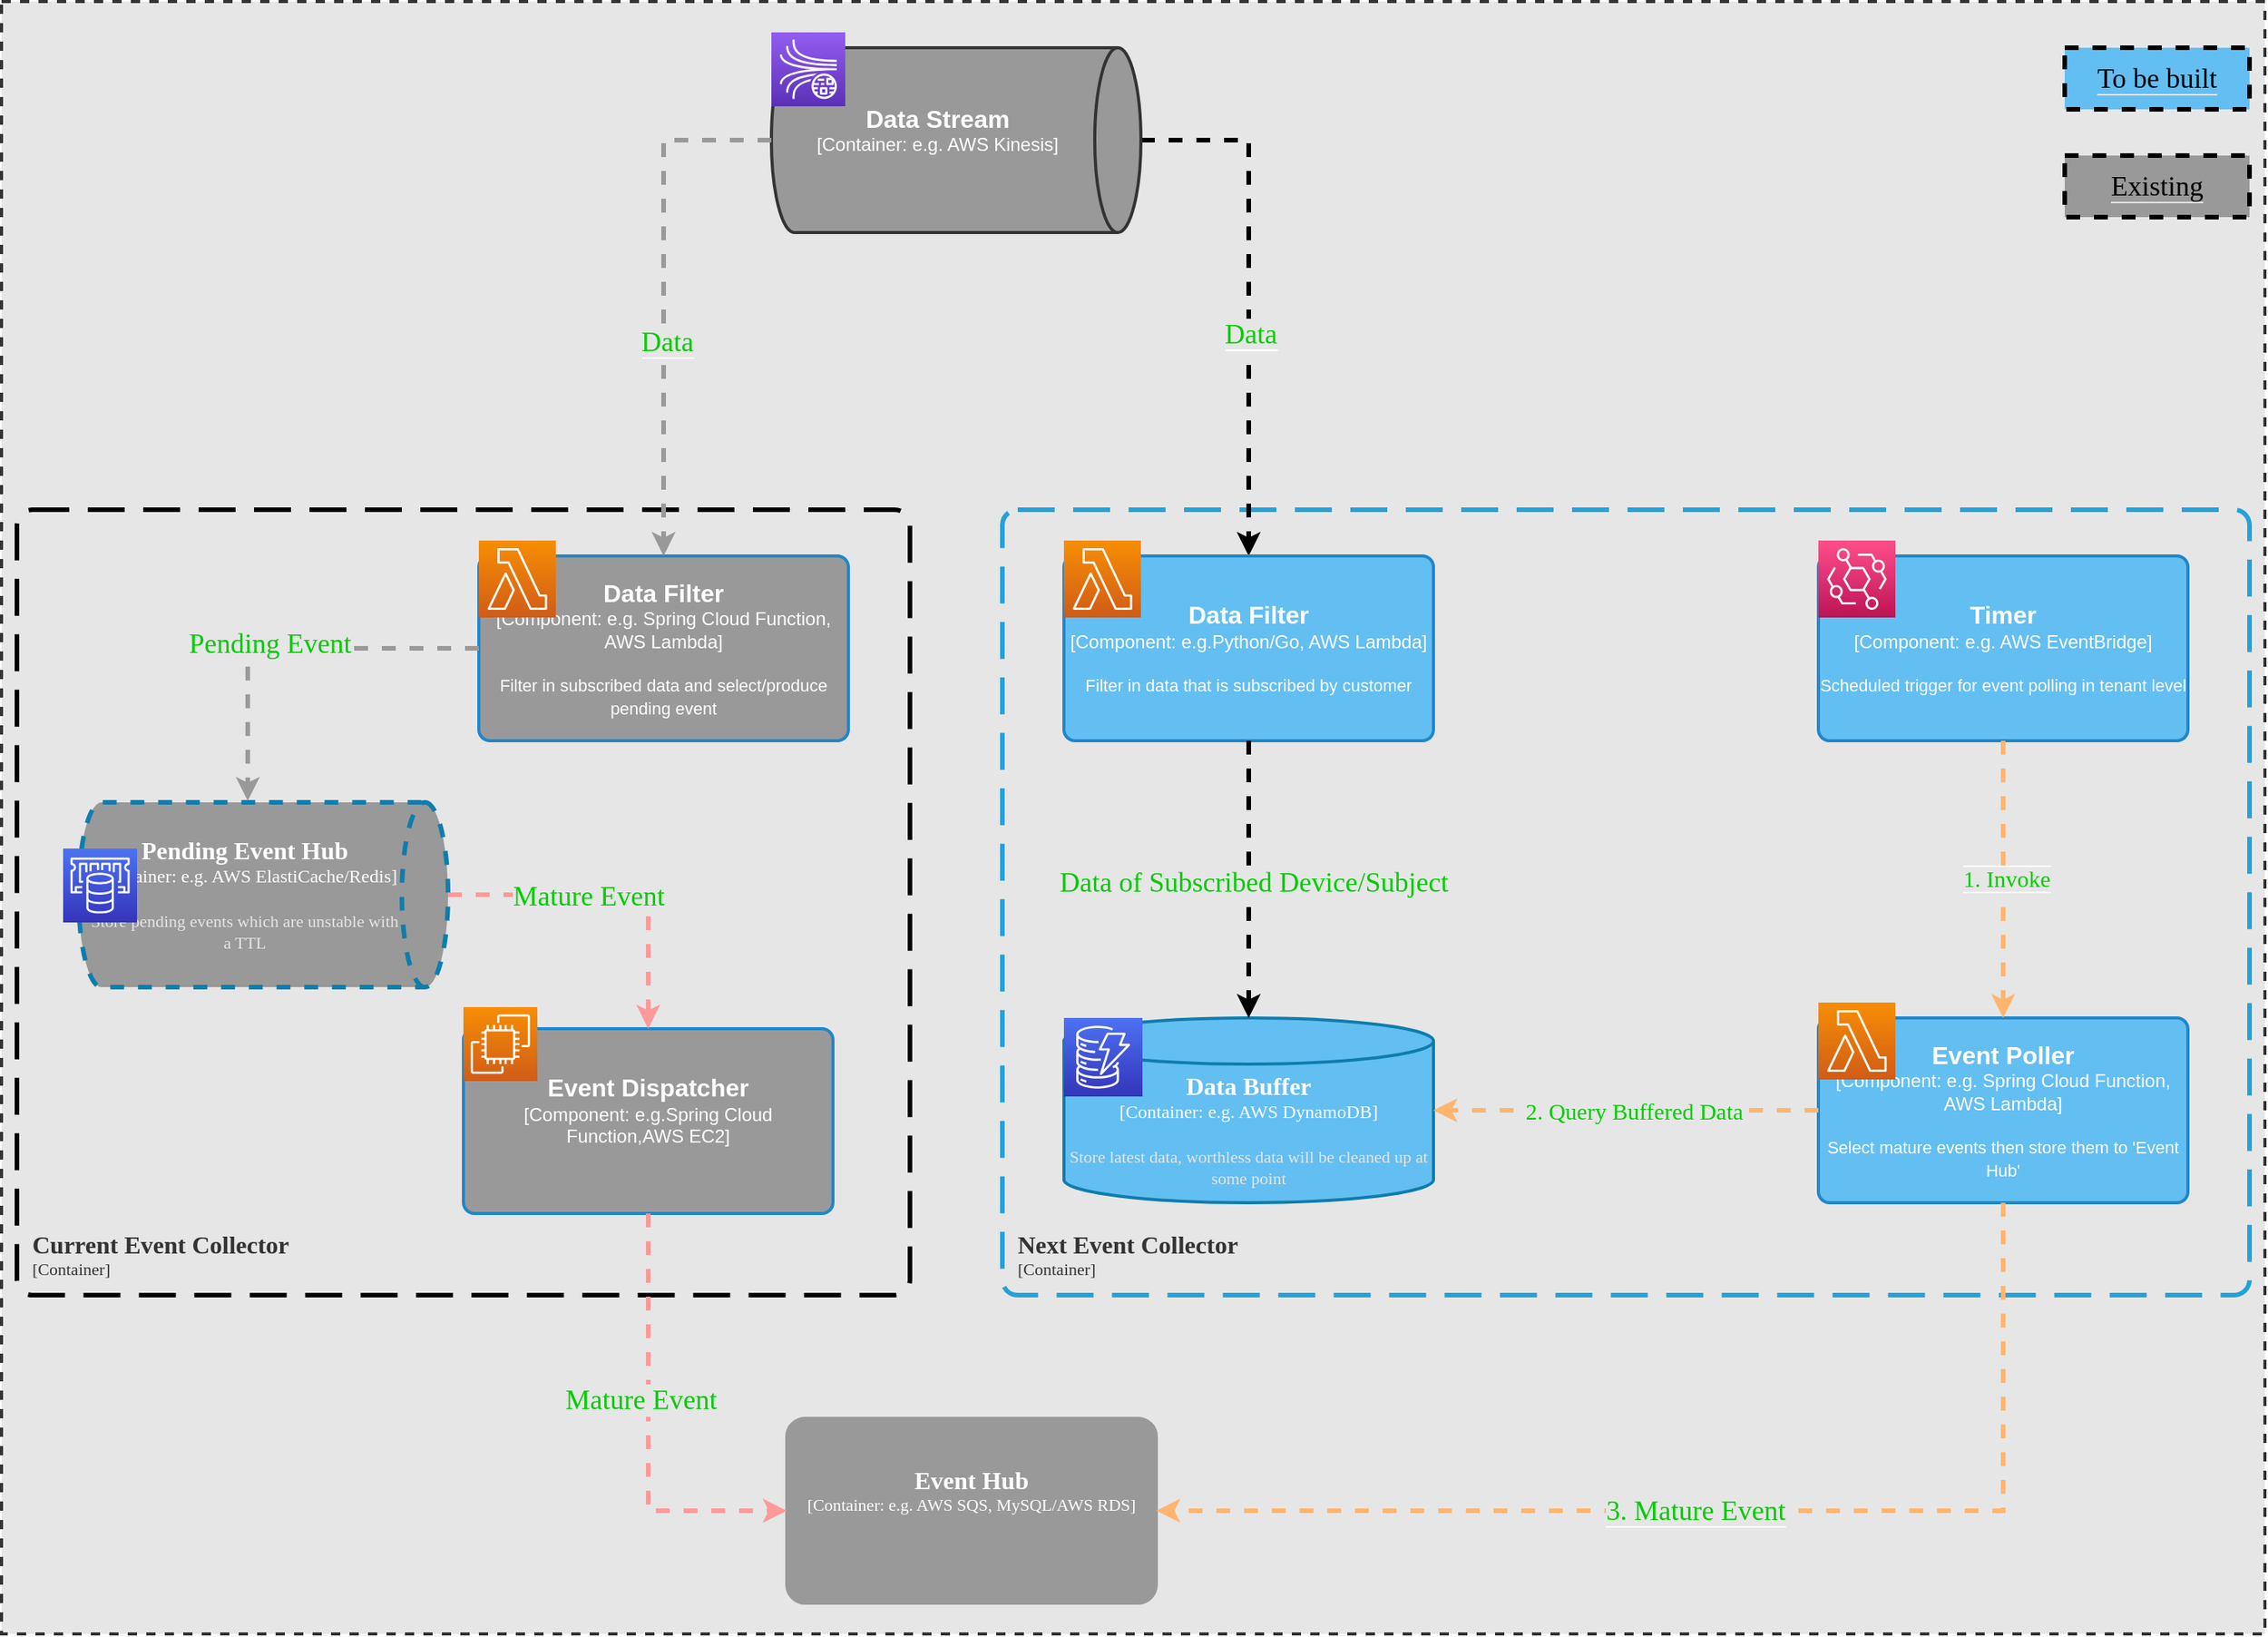 <mxfile version="20.5.3" type="github">
  <diagram id="m2yf274t8tq8ouvesx9-" name="Page-1">
    <mxGraphModel dx="1426" dy="1963" grid="1" gridSize="10" guides="1" tooltips="1" connect="1" arrows="1" fold="1" page="1" pageScale="1" pageWidth="827" pageHeight="1169" math="0" shadow="0">
      <root>
        <mxCell id="0" />
        <mxCell id="1" parent="0" />
        <mxCell id="6_3hUqjpFfgXBnWn_kRa-1" value="" style="rounded=0;whiteSpace=wrap;html=1;dashed=1;strokeWidth=2;fillColor=#E6E6E6;strokeColor=#333333;" parent="1" vertex="1">
          <mxGeometry x="40" y="-290" width="1470" height="1060" as="geometry" />
        </mxCell>
        <object placeholders="1" c4Name="Current Event Collector" c4Type="ContainerScopeBoundary" c4Application="Container" label="&lt;font style=&quot;font-size: 16px&quot;&gt;&lt;b&gt;&lt;div style=&quot;text-align: left&quot;&gt;%c4Name%&lt;/div&gt;&lt;/b&gt;&lt;/font&gt;&lt;div style=&quot;text-align: left&quot;&gt;[%c4Application%]&lt;/div&gt;" id="TOB8HUzxCa0lJRpBpMYs-25">
          <mxCell style="rounded=1;fontSize=11;whiteSpace=wrap;html=1;dashed=1;arcSize=20;fillColor=none;strokeColor=#000000;fontColor=#333333;labelBackgroundColor=none;align=left;verticalAlign=bottom;labelBorderColor=none;spacingTop=0;spacing=10;dashPattern=8 4;metaEdit=1;rotatable=0;perimeter=rectanglePerimeter;noLabel=0;labelPadding=0;allowArrows=0;connectable=0;expand=0;recursiveResize=0;editable=1;pointerEvents=0;absoluteArcSize=1;points=[[0.25,0,0],[0.5,0,0],[0.75,0,0],[1,0.25,0],[1,0.5,0],[1,0.75,0],[0.75,1,0],[0.5,1,0],[0.25,1,0],[0,0.75,0],[0,0.5,0],[0,0.25,0]];fontFamily=Comic Sans MS;strokeWidth=3;" parent="1" vertex="1">
            <mxGeometry x="50" y="40" width="580" height="510" as="geometry" />
          </mxCell>
        </object>
        <object placeholders="1" c4Name="Next Event Collector" c4Type="ContainerScopeBoundary" c4Application="Container" label="&lt;font style=&quot;font-size: 16px&quot;&gt;&lt;b&gt;&lt;div style=&quot;text-align: left&quot;&gt;%c4Name%&lt;/div&gt;&lt;/b&gt;&lt;/font&gt;&lt;div style=&quot;text-align: left&quot;&gt;[%c4Application%]&lt;/div&gt;" id="6_3hUqjpFfgXBnWn_kRa-3">
          <mxCell style="rounded=1;fontSize=11;whiteSpace=wrap;html=1;dashed=1;arcSize=20;fillColor=none;strokeColor=#23A2D9;fontColor=#333333;labelBackgroundColor=none;align=left;verticalAlign=bottom;labelBorderColor=none;spacingTop=0;spacing=10;dashPattern=8 4;metaEdit=1;rotatable=0;perimeter=rectanglePerimeter;noLabel=0;labelPadding=0;allowArrows=0;connectable=0;expand=0;recursiveResize=0;editable=1;pointerEvents=0;absoluteArcSize=1;points=[[0.25,0,0],[0.5,0,0],[0.75,0,0],[1,0.25,0],[1,0.5,0],[1,0.75,0],[0.75,1,0],[0.5,1,0],[0.25,1,0],[0,0.75,0],[0,0.5,0],[0,0.25,0]];fontFamily=Comic Sans MS;strokeWidth=3;" parent="1" vertex="1">
            <mxGeometry x="690" y="40" width="810" height="510" as="geometry" />
          </mxCell>
        </object>
        <mxCell id="6_3hUqjpFfgXBnWn_kRa-12" style="edgeStyle=orthogonalEdgeStyle;rounded=0;orthogonalLoop=1;jettySize=auto;html=1;exitX=0.5;exitY=0;exitDx=0;exitDy=0;exitPerimeter=0;dashed=1;strokeWidth=3;" parent="1" source="6_3hUqjpFfgXBnWn_kRa-6" target="6_3hUqjpFfgXBnWn_kRa-5" edge="1">
          <mxGeometry relative="1" as="geometry" />
        </mxCell>
        <mxCell id="6_3hUqjpFfgXBnWn_kRa-13" value="&lt;font color=&quot;#00cc00&quot; face=&quot;Comic Sans MS&quot; style=&quot;background-color: rgb(230, 230, 230); font-size: 18px;&quot;&gt;Data&lt;/font&gt;" style="edgeLabel;html=1;align=center;verticalAlign=middle;resizable=0;points=[];" parent="6_3hUqjpFfgXBnWn_kRa-12" vertex="1" connectable="0">
          <mxGeometry x="0.153" y="1" relative="1" as="geometry">
            <mxPoint as="offset" />
          </mxGeometry>
        </mxCell>
        <mxCell id="6_3hUqjpFfgXBnWn_kRa-16" value="" style="group;strokeColor=none;" parent="1" vertex="1" connectable="0">
          <mxGeometry x="730" y="60" width="240" height="130" as="geometry" />
        </mxCell>
        <object placeholders="1" c4Name="Data Filter" c4Type="Component" c4Technology="e.g.Python/Go, AWS Lambda" c4Description="Filter in data that is subscribed by customer" label="&lt;font style=&quot;font-size: 16px&quot;&gt;&lt;b&gt;%c4Name%&lt;/b&gt;&lt;/font&gt;&lt;div&gt;[%c4Type%: %c4Technology%]&lt;/div&gt;&lt;br&gt;&lt;div&gt;&lt;font style=&quot;font-size: 11px&quot;&gt;%c4Description%&lt;/font&gt;&lt;/div&gt;" id="6_3hUqjpFfgXBnWn_kRa-5">
          <mxCell style="rounded=1;whiteSpace=wrap;html=1;labelBackgroundColor=none;fillColor=#63BEF2;fontColor=#ffffff;align=center;arcSize=6;strokeColor=#2086C9;metaEdit=1;resizable=0;points=[[0.25,0,0],[0.5,0,0],[0.75,0,0],[1,0.25,0],[1,0.5,0],[1,0.75,0],[0.75,1,0],[0.5,1,0],[0.25,1,0],[0,0.75,0],[0,0.5,0],[0,0.25,0]];strokeWidth=2;" parent="6_3hUqjpFfgXBnWn_kRa-16" vertex="1">
            <mxGeometry y="10" width="240" height="120" as="geometry" />
          </mxCell>
        </object>
        <mxCell id="6_3hUqjpFfgXBnWn_kRa-9" value="" style="sketch=0;points=[[0,0,0],[0.25,0,0],[0.5,0,0],[0.75,0,0],[1,0,0],[0,1,0],[0.25,1,0],[0.5,1,0],[0.75,1,0],[1,1,0],[0,0.25,0],[0,0.5,0],[0,0.75,0],[1,0.25,0],[1,0.5,0],[1,0.75,0]];outlineConnect=0;fontColor=#232F3E;gradientColor=#F78E04;gradientDirection=north;fillColor=#D05C17;strokeColor=#ffffff;dashed=0;verticalLabelPosition=bottom;verticalAlign=top;align=center;html=1;fontSize=12;fontStyle=0;aspect=fixed;shape=mxgraph.aws4.resourceIcon;resIcon=mxgraph.aws4.lambda;strokeWidth=2;movable=0;resizable=0;rotatable=0;deletable=0;editable=0;connectable=0;" parent="6_3hUqjpFfgXBnWn_kRa-16" vertex="1">
          <mxGeometry width="50" height="50" as="geometry" />
        </mxCell>
        <mxCell id="6_3hUqjpFfgXBnWn_kRa-17" value="" style="group" parent="1" vertex="1" connectable="0">
          <mxGeometry x="540" y="-270" width="240" height="130" as="geometry" />
        </mxCell>
        <object placeholders="1" c4Type="Data Stream" c4Container="Container" c4Technology="e.g. AWS Kinesis" label="&lt;font style=&quot;font-size: 16px&quot;&gt;&lt;b&gt;%c4Type%&lt;/b&gt;&lt;/font&gt;&lt;div&gt;[%c4Container%:&amp;nbsp;%c4Technology%]&lt;/div&gt;&lt;br&gt;&lt;div&gt;&lt;font style=&quot;font-size: 11px&quot;&gt;&lt;font color=&quot;#E6E6E6&quot;&gt;%c4Description%&lt;/font&gt;&lt;/div&gt;" c4Description="" id="6_3hUqjpFfgXBnWn_kRa-6">
          <mxCell style="shape=cylinder3;size=15;direction=south;whiteSpace=wrap;html=1;boundedLbl=1;rounded=0;labelBackgroundColor=none;fillColor=#999999;fontSize=12;fontColor=#ffffff;align=center;strokeColor=#333333;metaEdit=1;points=[[0.5,0,0],[1,0.25,0],[1,0.5,0],[1,0.75,0],[0.5,1,0],[0,0.75,0],[0,0.5,0],[0,0.25,0]];resizable=0;strokeWidth=2;" parent="6_3hUqjpFfgXBnWn_kRa-17" vertex="1">
            <mxGeometry y="10" width="240" height="120" as="geometry" />
          </mxCell>
        </object>
        <mxCell id="6_3hUqjpFfgXBnWn_kRa-8" value="" style="sketch=0;points=[[0,0,0],[0.25,0,0],[0.5,0,0],[0.75,0,0],[1,0,0],[0,1,0],[0.25,1,0],[0.5,1,0],[0.75,1,0],[1,1,0],[0,0.25,0],[0,0.5,0],[0,0.75,0],[1,0.25,0],[1,0.5,0],[1,0.75,0]];outlineConnect=0;fontColor=#232F3E;gradientColor=#945DF2;gradientDirection=north;fillColor=#5A30B5;strokeColor=#ffffff;dashed=0;verticalLabelPosition=bottom;verticalAlign=top;align=center;html=1;fontSize=12;fontStyle=0;aspect=fixed;shape=mxgraph.aws4.resourceIcon;resIcon=mxgraph.aws4.kinesis_data_streams;strokeWidth=2;" parent="6_3hUqjpFfgXBnWn_kRa-17" vertex="1">
          <mxGeometry width="48" height="48" as="geometry" />
        </mxCell>
        <mxCell id="6_3hUqjpFfgXBnWn_kRa-22" value="" style="group" parent="1" vertex="1" connectable="0">
          <mxGeometry x="730" y="370" width="240" height="120" as="geometry" />
        </mxCell>
        <object placeholders="1" c4Type="Data Buffer" c4Container="Container" c4Technology="e.g. AWS DynamoDB" c4Description="Store latest data, worthless data will be cleaned up at some point" label="&lt;font style=&quot;font-size: 16px&quot;&gt;&lt;b&gt;%c4Type%&lt;/b&gt;&lt;/font&gt;&lt;div&gt;[%c4Container%:&amp;nbsp;%c4Technology%]&lt;/div&gt;&lt;br&gt;&lt;div&gt;&lt;font style=&quot;font-size: 11px&quot;&gt;&lt;font color=&quot;#E6E6E6&quot;&gt;%c4Description%&lt;/font&gt;&lt;/div&gt;" id="6_3hUqjpFfgXBnWn_kRa-21">
          <mxCell style="shape=cylinder3;size=15;whiteSpace=wrap;html=1;boundedLbl=1;rounded=0;labelBackgroundColor=none;fillColor=#63BEF2;fontSize=12;fontColor=#ffffff;align=center;strokeColor=#0E7DAD;metaEdit=1;points=[[0.5,0,0],[1,0.25,0],[1,0.5,0],[1,0.75,0],[0.5,1,0],[0,0.75,0],[0,0.5,0],[0,0.25,0]];resizable=0;strokeWidth=2;fontFamily=Comic Sans MS;" parent="6_3hUqjpFfgXBnWn_kRa-22" vertex="1">
            <mxGeometry width="240" height="120" as="geometry" />
          </mxCell>
        </object>
        <mxCell id="6_3hUqjpFfgXBnWn_kRa-14" value="" style="sketch=0;points=[[0,0,0],[0.25,0,0],[0.5,0,0],[0.75,0,0],[1,0,0],[0,1,0],[0.25,1,0],[0.5,1,0],[0.75,1,0],[1,1,0],[0,0.25,0],[0,0.5,0],[0,0.75,0],[1,0.25,0],[1,0.5,0],[1,0.75,0]];outlineConnect=0;fontColor=#232F3E;gradientColor=#4D72F3;gradientDirection=north;fillColor=#3334B9;strokeColor=#ffffff;dashed=0;verticalLabelPosition=bottom;verticalAlign=top;align=center;html=1;fontSize=12;fontStyle=0;aspect=fixed;shape=mxgraph.aws4.resourceIcon;resIcon=mxgraph.aws4.dynamodb;labelBackgroundColor=#E6E6E6;strokeWidth=2;fontFamily=Comic Sans MS;" parent="6_3hUqjpFfgXBnWn_kRa-22" vertex="1">
          <mxGeometry width="51" height="51" as="geometry" />
        </mxCell>
        <mxCell id="6_3hUqjpFfgXBnWn_kRa-23" style="edgeStyle=orthogonalEdgeStyle;rounded=0;orthogonalLoop=1;jettySize=auto;html=1;entryX=0.5;entryY=0;entryDx=0;entryDy=0;entryPerimeter=0;fontFamily=Comic Sans MS;fontSize=18;fontColor=#00CC00;dashed=1;strokeWidth=3;" parent="1" source="6_3hUqjpFfgXBnWn_kRa-5" target="6_3hUqjpFfgXBnWn_kRa-21" edge="1">
          <mxGeometry relative="1" as="geometry" />
        </mxCell>
        <mxCell id="6_3hUqjpFfgXBnWn_kRa-24" value="Data of Subscribed&amp;nbsp;Device/Subject" style="edgeLabel;html=1;align=center;verticalAlign=middle;resizable=0;points=[];fontSize=18;fontFamily=Comic Sans MS;fontColor=#00CC00;labelBackgroundColor=#E6E6E6;" parent="6_3hUqjpFfgXBnWn_kRa-23" vertex="1" connectable="0">
          <mxGeometry x="0.025" y="3" relative="1" as="geometry">
            <mxPoint as="offset" />
          </mxGeometry>
        </mxCell>
        <mxCell id="DH_RuFh3FsCUKjjPfczZ-8" value="" style="group" vertex="1" connectable="0" parent="1">
          <mxGeometry x="1220" y="60" width="240" height="130" as="geometry" />
        </mxCell>
        <object placeholders="1" c4Name="Timer" c4Type="Component" c4Technology="e.g. AWS EventBridge" c4Description="Scheduled trigger for event polling in tenant level" label="&lt;font style=&quot;font-size: 16px&quot;&gt;&lt;b&gt;%c4Name%&lt;/b&gt;&lt;/font&gt;&lt;div&gt;[%c4Type%: %c4Technology%]&lt;/div&gt;&lt;br&gt;&lt;div&gt;&lt;font style=&quot;font-size: 11px&quot;&gt;%c4Description%&lt;/font&gt;&lt;/div&gt;" id="DH_RuFh3FsCUKjjPfczZ-6">
          <mxCell style="rounded=1;whiteSpace=wrap;html=1;labelBackgroundColor=none;fillColor=#63BEF2;fontColor=#ffffff;align=center;arcSize=6;strokeColor=#2086C9;metaEdit=1;resizable=0;points=[[0.25,0,0],[0.5,0,0],[0.75,0,0],[1,0.25,0],[1,0.5,0],[1,0.75,0],[0.75,1,0],[0.5,1,0],[0.25,1,0],[0,0.75,0],[0,0.5,0],[0,0.25,0]];strokeWidth=2;" vertex="1" parent="DH_RuFh3FsCUKjjPfczZ-8">
            <mxGeometry y="10" width="240" height="120" as="geometry" />
          </mxCell>
        </object>
        <mxCell id="DH_RuFh3FsCUKjjPfczZ-4" value="" style="sketch=0;points=[[0,0,0],[0.25,0,0],[0.5,0,0],[0.75,0,0],[1,0,0],[0,1,0],[0.25,1,0],[0.5,1,0],[0.75,1,0],[1,1,0],[0,0.25,0],[0,0.5,0],[0,0.75,0],[1,0.25,0],[1,0.5,0],[1,0.75,0]];outlineConnect=0;fontColor=#232F3E;gradientColor=#FF4F8B;gradientDirection=north;fillColor=#BC1356;strokeColor=#ffffff;dashed=0;verticalLabelPosition=bottom;verticalAlign=top;align=center;html=1;fontSize=12;fontStyle=0;aspect=fixed;shape=mxgraph.aws4.resourceIcon;resIcon=mxgraph.aws4.eventbridge;labelBackgroundColor=#E6E6E6;strokeWidth=2;fontFamily=Comic Sans MS;" vertex="1" parent="DH_RuFh3FsCUKjjPfczZ-8">
          <mxGeometry width="50" height="50" as="geometry" />
        </mxCell>
        <mxCell id="DH_RuFh3FsCUKjjPfczZ-9" value="" style="group;strokeColor=none;" vertex="1" connectable="0" parent="1">
          <mxGeometry x="1220" y="360" width="240" height="130" as="geometry" />
        </mxCell>
        <object placeholders="1" c4Name="Event Poller" c4Type="Component" c4Technology="e.g. Spring Cloud Function, AWS Lambda" c4Description="Select mature events then store them to &#39;Event Hub&#39;" label="&lt;font style=&quot;font-size: 16px&quot;&gt;&lt;b&gt;%c4Name%&lt;/b&gt;&lt;/font&gt;&lt;div&gt;[%c4Type%: %c4Technology%]&lt;/div&gt;&lt;br&gt;&lt;div&gt;&lt;font style=&quot;font-size: 11px&quot;&gt;%c4Description%&lt;/font&gt;&lt;/div&gt;" id="DH_RuFh3FsCUKjjPfczZ-10">
          <mxCell style="rounded=1;whiteSpace=wrap;html=1;labelBackgroundColor=none;fillColor=#63BEF2;fontColor=#ffffff;align=center;arcSize=6;strokeColor=#2086C9;metaEdit=1;resizable=0;points=[[0.25,0,0],[0.5,0,0],[0.75,0,0],[1,0.25,0],[1,0.5,0],[1,0.75,0],[0.75,1,0],[0.5,1,0],[0.25,1,0],[0,0.75,0],[0,0.5,0],[0,0.25,0]];strokeWidth=2;" vertex="1" parent="DH_RuFh3FsCUKjjPfczZ-9">
            <mxGeometry y="10" width="240" height="120" as="geometry" />
          </mxCell>
        </object>
        <mxCell id="DH_RuFh3FsCUKjjPfczZ-11" value="" style="sketch=0;points=[[0,0,0],[0.25,0,0],[0.5,0,0],[0.75,0,0],[1,0,0],[0,1,0],[0.25,1,0],[0.5,1,0],[0.75,1,0],[1,1,0],[0,0.25,0],[0,0.5,0],[0,0.75,0],[1,0.25,0],[1,0.5,0],[1,0.75,0]];outlineConnect=0;fontColor=#232F3E;gradientColor=#F78E04;gradientDirection=north;fillColor=#D05C17;strokeColor=#ffffff;dashed=0;verticalLabelPosition=bottom;verticalAlign=top;align=center;html=1;fontSize=12;fontStyle=0;aspect=fixed;shape=mxgraph.aws4.resourceIcon;resIcon=mxgraph.aws4.lambda;strokeWidth=2;movable=0;resizable=0;rotatable=0;deletable=0;editable=0;connectable=0;" vertex="1" parent="DH_RuFh3FsCUKjjPfczZ-9">
          <mxGeometry width="50" height="50" as="geometry" />
        </mxCell>
        <mxCell id="DH_RuFh3FsCUKjjPfczZ-12" style="edgeStyle=orthogonalEdgeStyle;rounded=0;orthogonalLoop=1;jettySize=auto;html=1;fontFamily=Comic Sans MS;fontSize=15;fontColor=#00CC00;strokeWidth=3;dashed=1;strokeColor=#FFB570;" edge="1" parent="1" source="DH_RuFh3FsCUKjjPfczZ-6" target="DH_RuFh3FsCUKjjPfczZ-10">
          <mxGeometry relative="1" as="geometry" />
        </mxCell>
        <mxCell id="DH_RuFh3FsCUKjjPfczZ-15" value="&lt;span style=&quot;background-color: rgb(230, 230, 230);&quot;&gt;1. Invoke&lt;/span&gt;" style="edgeLabel;html=1;align=center;verticalAlign=middle;resizable=0;points=[];fontSize=15;fontFamily=Comic Sans MS;fontColor=#00CC00;" vertex="1" connectable="0" parent="DH_RuFh3FsCUKjjPfczZ-12">
          <mxGeometry x="-0.009" y="2" relative="1" as="geometry">
            <mxPoint as="offset" />
          </mxGeometry>
        </mxCell>
        <object placeholders="1" c4Name="Event Hub" c4Type="Container" c4Technology="e.g. AWS SQS, MySQL/AWS RDS" c4Description="&#xa;" label="&lt;font style=&quot;font-size: 16px&quot;&gt;&lt;b&gt;%c4Name%&lt;/b&gt;&lt;/font&gt;&lt;div&gt;[%c4Type%: %c4Technology%]&lt;/div&gt;&lt;br&gt;&lt;div&gt;&lt;font style=&quot;font-size: 11px&quot;&gt;&lt;font color=&quot;#E6E6E6&quot;&gt;%c4Description%&lt;/font&gt;&lt;/div&gt;" id="DH_RuFh3FsCUKjjPfczZ-18">
          <mxCell style="rounded=1;whiteSpace=wrap;html=1;fontSize=11;labelBackgroundColor=none;fillColor=#999999;fontColor=#ffffff;align=center;arcSize=10;strokeColor=#999999;metaEdit=1;resizable=0;points=[[0.25,0,0],[0.5,0,0],[0.75,0,0],[1,0.25,0],[1,0.5,0],[1,0.75,0],[0.75,1,0],[0.5,1,0],[0.25,1,0],[0,0.75,0],[0,0.5,0],[0,0.25,0]];strokeWidth=2;fontFamily=Comic Sans MS;" vertex="1" parent="1">
            <mxGeometry x="550" y="630" width="240" height="120" as="geometry" />
          </mxCell>
        </object>
        <mxCell id="DH_RuFh3FsCUKjjPfczZ-19" value="&lt;font color=&quot;#000000&quot; style=&quot;font-size: 18px; background-color: rgb(99, 190, 242);&quot;&gt;To be built&lt;/font&gt;" style="rounded=0;whiteSpace=wrap;html=1;labelBackgroundColor=#E6E6E6;strokeColor=#000000;strokeWidth=3;fontFamily=Comic Sans MS;fontSize=15;fontColor=#00CC00;fillColor=#63BEF2;dashed=1;" vertex="1" parent="1">
          <mxGeometry x="1380" y="-260" width="120" height="40" as="geometry" />
        </mxCell>
        <mxCell id="DH_RuFh3FsCUKjjPfczZ-20" value="&lt;font color=&quot;#000000&quot;&gt;&lt;span style=&quot;font-size: 18px; background-color: rgb(153, 153, 153);&quot;&gt;Existing&lt;/span&gt;&lt;/font&gt;" style="rounded=0;whiteSpace=wrap;html=1;labelBackgroundColor=#E6E6E6;strokeColor=#000000;strokeWidth=3;fontFamily=Comic Sans MS;fontSize=15;fontColor=#00CC00;fillColor=#999999;dashed=1;" vertex="1" parent="1">
          <mxGeometry x="1380" y="-190" width="120" height="40" as="geometry" />
        </mxCell>
        <mxCell id="DH_RuFh3FsCUKjjPfczZ-21" style="edgeStyle=orthogonalEdgeStyle;rounded=0;orthogonalLoop=1;jettySize=auto;html=1;entryX=1;entryY=0.5;entryDx=0;entryDy=0;entryPerimeter=0;dashed=1;strokeColor=#FFB570;strokeWidth=3;fontFamily=Comic Sans MS;fontSize=18;fontColor=#000000;exitX=0.5;exitY=1;exitDx=0;exitDy=0;exitPerimeter=0;" edge="1" parent="1" source="DH_RuFh3FsCUKjjPfczZ-10" target="DH_RuFh3FsCUKjjPfczZ-18">
          <mxGeometry relative="1" as="geometry">
            <mxPoint x="1340" y="490" as="sourcePoint" />
          </mxGeometry>
        </mxCell>
        <mxCell id="DH_RuFh3FsCUKjjPfczZ-22" value="&lt;span style=&quot;background-color: rgb(230, 230, 230);&quot;&gt;&lt;font color=&quot;#00cc00&quot;&gt;3. Mature Event&lt;/font&gt;&lt;/span&gt;" style="edgeLabel;html=1;align=center;verticalAlign=middle;resizable=0;points=[];fontSize=18;fontFamily=Comic Sans MS;fontColor=#000000;" vertex="1" connectable="0" parent="DH_RuFh3FsCUKjjPfczZ-21">
          <mxGeometry x="-0.34" y="2" relative="1" as="geometry">
            <mxPoint x="-153" y="-2" as="offset" />
          </mxGeometry>
        </mxCell>
        <mxCell id="DH_RuFh3FsCUKjjPfczZ-14" style="edgeStyle=orthogonalEdgeStyle;orthogonalLoop=1;jettySize=auto;html=1;entryX=1;entryY=0.5;entryDx=0;entryDy=0;entryPerimeter=0;fontFamily=Comic Sans MS;fontSize=15;fontColor=#00CC00;strokeWidth=3;dashed=1;rounded=0;strokeColor=#FFB570;" edge="1" parent="1" source="DH_RuFh3FsCUKjjPfczZ-10" target="6_3hUqjpFfgXBnWn_kRa-21">
          <mxGeometry relative="1" as="geometry" />
        </mxCell>
        <mxCell id="DH_RuFh3FsCUKjjPfczZ-16" value="2. Query Buffered Data" style="edgeLabel;html=1;align=center;verticalAlign=middle;resizable=0;points=[];fontSize=15;fontFamily=Comic Sans MS;fontColor=#00CC00;labelBackgroundColor=#E6E6E6;" vertex="1" connectable="0" parent="DH_RuFh3FsCUKjjPfczZ-14">
          <mxGeometry x="0.232" y="-1" relative="1" as="geometry">
            <mxPoint x="34" y="1" as="offset" />
          </mxGeometry>
        </mxCell>
        <mxCell id="DH_RuFh3FsCUKjjPfczZ-23" value="" style="group;strokeColor=none;" vertex="1" connectable="0" parent="1">
          <mxGeometry x="350" y="60" width="240" height="130" as="geometry" />
        </mxCell>
        <object placeholders="1" c4Name="Data Filter" c4Type="Component" c4Technology="e.g. Spring Cloud Function, AWS Lambda" c4Description="Filter in subscribed data and select/produce pending event " label="&lt;font style=&quot;font-size: 16px&quot;&gt;&lt;b&gt;%c4Name%&lt;/b&gt;&lt;/font&gt;&lt;div&gt;[%c4Type%: %c4Technology%]&lt;/div&gt;&lt;br&gt;&lt;div&gt;&lt;font style=&quot;font-size: 11px&quot;&gt;%c4Description%&lt;/font&gt;&lt;/div&gt;" id="DH_RuFh3FsCUKjjPfczZ-24">
          <mxCell style="rounded=1;whiteSpace=wrap;html=1;labelBackgroundColor=none;fillColor=#999999;fontColor=#ffffff;align=center;arcSize=6;strokeColor=#2086C9;metaEdit=1;resizable=0;points=[[0.25,0,0],[0.5,0,0],[0.75,0,0],[1,0.25,0],[1,0.5,0],[1,0.75,0],[0.75,1,0],[0.5,1,0],[0.25,1,0],[0,0.75,0],[0,0.5,0],[0,0.25,0]];strokeWidth=2;" vertex="1" parent="DH_RuFh3FsCUKjjPfczZ-23">
            <mxGeometry y="10" width="240" height="120" as="geometry" />
          </mxCell>
        </object>
        <mxCell id="DH_RuFh3FsCUKjjPfczZ-25" value="" style="sketch=0;points=[[0,0,0],[0.25,0,0],[0.5,0,0],[0.75,0,0],[1,0,0],[0,1,0],[0.25,1,0],[0.5,1,0],[0.75,1,0],[1,1,0],[0,0.25,0],[0,0.5,0],[0,0.75,0],[1,0.25,0],[1,0.5,0],[1,0.75,0]];outlineConnect=0;fontColor=#232F3E;gradientColor=#F78E04;gradientDirection=north;fillColor=#D05C17;strokeColor=#ffffff;dashed=0;verticalLabelPosition=bottom;verticalAlign=top;align=center;html=1;fontSize=12;fontStyle=0;aspect=fixed;shape=mxgraph.aws4.resourceIcon;resIcon=mxgraph.aws4.lambda;strokeWidth=2;movable=0;resizable=0;rotatable=0;deletable=0;editable=0;connectable=0;" vertex="1" parent="DH_RuFh3FsCUKjjPfczZ-23">
          <mxGeometry width="50" height="50" as="geometry" />
        </mxCell>
        <mxCell id="DH_RuFh3FsCUKjjPfczZ-31" value="" style="group" vertex="1" connectable="0" parent="1">
          <mxGeometry x="340" y="363" width="240" height="134" as="geometry" />
        </mxCell>
        <object placeholders="1" c4Name="Event Dispatcher" c4Type="Component" c4Technology="e.g.Spring Cloud Function,AWS EC2" label="&lt;font style=&quot;font-size: 16px&quot;&gt;&lt;b&gt;%c4Name%&lt;/b&gt;&lt;/font&gt;&lt;div&gt;[%c4Type%: %c4Technology%]&lt;/div&gt;&lt;br&gt;&lt;div&gt;&lt;font style=&quot;font-size: 11px&quot;&gt;%c4Description%&lt;/font&gt;&lt;/div&gt;" c4Description="" id="DH_RuFh3FsCUKjjPfczZ-27">
          <mxCell style="rounded=1;whiteSpace=wrap;html=1;labelBackgroundColor=none;fillColor=#999999;fontColor=#ffffff;align=center;arcSize=6;strokeColor=#2086C9;metaEdit=1;resizable=0;points=[[0.25,0,0],[0.5,0,0],[0.75,0,0],[1,0.25,0],[1,0.5,0],[1,0.75,0],[0.75,1,0],[0.5,1,0],[0.25,1,0],[0,0.75,0],[0,0.5,0],[0,0.25,0]];strokeWidth=2;" vertex="1" parent="DH_RuFh3FsCUKjjPfczZ-31">
            <mxGeometry y="14" width="240" height="120" as="geometry" />
          </mxCell>
        </object>
        <mxCell id="DH_RuFh3FsCUKjjPfczZ-30" value="" style="sketch=0;points=[[0,0,0],[0.25,0,0],[0.5,0,0],[0.75,0,0],[1,0,0],[0,1,0],[0.25,1,0],[0.5,1,0],[0.75,1,0],[1,1,0],[0,0.25,0],[0,0.5,0],[0,0.75,0],[1,0.25,0],[1,0.5,0],[1,0.75,0]];outlineConnect=0;fontColor=#232F3E;gradientColor=#F78E04;gradientDirection=north;fillColor=#D05C17;strokeColor=#ffffff;dashed=0;verticalLabelPosition=bottom;verticalAlign=top;align=center;html=1;fontSize=12;fontStyle=0;aspect=fixed;shape=mxgraph.aws4.resourceIcon;resIcon=mxgraph.aws4.ec2;labelBackgroundColor=#E6E6E6;strokeWidth=3;fontFamily=Comic Sans MS;" vertex="1" parent="DH_RuFh3FsCUKjjPfczZ-31">
          <mxGeometry width="48" height="48" as="geometry" />
        </mxCell>
        <mxCell id="DH_RuFh3FsCUKjjPfczZ-32" style="edgeStyle=orthogonalEdgeStyle;rounded=0;orthogonalLoop=1;jettySize=auto;html=1;dashed=1;strokeColor=#999999;strokeWidth=3;fontFamily=Comic Sans MS;fontSize=18;fontColor=#00CC00;exitX=0.5;exitY=1;exitDx=0;exitDy=0;exitPerimeter=0;" edge="1" parent="1" source="6_3hUqjpFfgXBnWn_kRa-6" target="DH_RuFh3FsCUKjjPfczZ-24">
          <mxGeometry relative="1" as="geometry" />
        </mxCell>
        <mxCell id="DH_RuFh3FsCUKjjPfczZ-40" value="&lt;span style=&quot;background-color: rgb(230, 230, 230);&quot;&gt;Data&lt;/span&gt;" style="edgeLabel;html=1;align=center;verticalAlign=middle;resizable=0;points=[];fontSize=18;fontFamily=Comic Sans MS;fontColor=#00CC00;" vertex="1" connectable="0" parent="DH_RuFh3FsCUKjjPfczZ-32">
          <mxGeometry x="0.182" y="2" relative="1" as="geometry">
            <mxPoint as="offset" />
          </mxGeometry>
        </mxCell>
        <mxCell id="DH_RuFh3FsCUKjjPfczZ-36" style="edgeStyle=orthogonalEdgeStyle;rounded=0;orthogonalLoop=1;jettySize=auto;html=1;entryX=0;entryY=0.5;entryDx=0;entryDy=0;entryPerimeter=0;dashed=1;strokeColor=#FF9999;strokeWidth=3;fontFamily=Comic Sans MS;fontSize=18;fontColor=#00CC00;" edge="1" parent="1" source="DH_RuFh3FsCUKjjPfczZ-27" target="DH_RuFh3FsCUKjjPfczZ-18">
          <mxGeometry relative="1" as="geometry" />
        </mxCell>
        <mxCell id="DH_RuFh3FsCUKjjPfczZ-44" value="Mature Event" style="edgeLabel;html=1;align=center;verticalAlign=middle;resizable=0;points=[];fontSize=18;fontFamily=Comic Sans MS;fontColor=#00CC00;labelBackgroundColor=#E6E6E6;" vertex="1" connectable="0" parent="DH_RuFh3FsCUKjjPfczZ-36">
          <mxGeometry x="-0.145" y="-5" relative="1" as="geometry">
            <mxPoint as="offset" />
          </mxGeometry>
        </mxCell>
        <mxCell id="DH_RuFh3FsCUKjjPfczZ-38" value="" style="group" vertex="1" connectable="0" parent="1">
          <mxGeometry x="80" y="230" width="250" height="120" as="geometry" />
        </mxCell>
        <object placeholders="1" c4Type="Pending Event Hub" c4Container="Container" c4Technology="e.g. AWS ElastiCache/Redis" c4Description="Store pending events which are unstable with a TTL" label="&lt;font style=&quot;font-size: 16px&quot;&gt;&lt;b&gt;%c4Type%&lt;/b&gt;&lt;/font&gt;&lt;div&gt;[%c4Container%:&amp;nbsp;%c4Technology%]&lt;/div&gt;&lt;br&gt;&lt;div&gt;&lt;font style=&quot;font-size: 11px&quot;&gt;&lt;font color=&quot;#E6E6E6&quot;&gt;%c4Description%&lt;/font&gt;&lt;/div&gt;" id="DH_RuFh3FsCUKjjPfczZ-29">
          <mxCell style="shape=cylinder3;size=15;direction=south;whiteSpace=wrap;html=1;boundedLbl=1;rounded=0;labelBackgroundColor=none;fillColor=#999999;fontSize=12;fontColor=#ffffff;align=center;strokeColor=#0E7DAD;metaEdit=1;points=[[0.5,0,0],[1,0.25,0],[1,0.5,0],[1,0.75,0],[0.5,1,0],[0,0.75,0],[0,0.5,0],[0,0.25,0]];resizable=0;dashed=1;strokeWidth=3;fontFamily=Comic Sans MS;" vertex="1" parent="DH_RuFh3FsCUKjjPfczZ-38">
            <mxGeometry x="10" width="240" height="120" as="geometry" />
          </mxCell>
        </object>
        <mxCell id="DH_RuFh3FsCUKjjPfczZ-33" value="" style="sketch=0;points=[[0,0,0],[0.25,0,0],[0.5,0,0],[0.75,0,0],[1,0,0],[0,1,0],[0.25,1,0],[0.5,1,0],[0.75,1,0],[1,1,0],[0,0.25,0],[0,0.5,0],[0,0.75,0],[1,0.25,0],[1,0.5,0],[1,0.75,0]];outlineConnect=0;fontColor=#232F3E;gradientColor=#4D72F3;gradientDirection=north;fillColor=#3334B9;strokeColor=#ffffff;dashed=0;verticalLabelPosition=bottom;verticalAlign=top;align=center;html=1;fontSize=12;fontStyle=0;aspect=fixed;shape=mxgraph.aws4.resourceIcon;resIcon=mxgraph.aws4.elasticache;labelBackgroundColor=#E6E6E6;strokeWidth=3;fontFamily=Comic Sans MS;" vertex="1" parent="DH_RuFh3FsCUKjjPfczZ-38">
          <mxGeometry y="30" width="48" height="48" as="geometry" />
        </mxCell>
        <mxCell id="DH_RuFh3FsCUKjjPfczZ-39" style="edgeStyle=orthogonalEdgeStyle;rounded=0;orthogonalLoop=1;jettySize=auto;html=1;exitX=0;exitY=0.5;exitDx=0;exitDy=0;exitPerimeter=0;entryX=-0.008;entryY=0.542;entryDx=0;entryDy=0;entryPerimeter=0;dashed=1;strokeColor=#999999;strokeWidth=3;fontFamily=Comic Sans MS;fontSize=18;fontColor=#00CC00;" edge="1" parent="1" source="DH_RuFh3FsCUKjjPfczZ-24" target="DH_RuFh3FsCUKjjPfczZ-29">
          <mxGeometry relative="1" as="geometry" />
        </mxCell>
        <mxCell id="DH_RuFh3FsCUKjjPfczZ-41" value="Pending Event" style="edgeLabel;html=1;align=center;verticalAlign=middle;resizable=0;points=[];fontSize=18;fontFamily=Comic Sans MS;fontColor=#00CC00;labelBackgroundColor=#E6E6E6;" vertex="1" connectable="0" parent="DH_RuFh3FsCUKjjPfczZ-39">
          <mxGeometry x="0.092" y="-3" relative="1" as="geometry">
            <mxPoint as="offset" />
          </mxGeometry>
        </mxCell>
        <mxCell id="DH_RuFh3FsCUKjjPfczZ-42" style="edgeStyle=orthogonalEdgeStyle;rounded=0;orthogonalLoop=1;jettySize=auto;html=1;entryX=0.5;entryY=0;entryDx=0;entryDy=0;entryPerimeter=0;dashed=1;strokeColor=#FF9999;strokeWidth=3;fontFamily=Comic Sans MS;fontSize=18;fontColor=#00CC00;" edge="1" parent="1" source="DH_RuFh3FsCUKjjPfczZ-29" target="DH_RuFh3FsCUKjjPfczZ-27">
          <mxGeometry relative="1" as="geometry" />
        </mxCell>
        <mxCell id="DH_RuFh3FsCUKjjPfczZ-43" value="Mature Event" style="edgeLabel;html=1;align=center;verticalAlign=middle;resizable=0;points=[];fontSize=18;fontFamily=Comic Sans MS;fontColor=#00CC00;labelBackgroundColor=#E6E6E6;" vertex="1" connectable="0" parent="DH_RuFh3FsCUKjjPfczZ-42">
          <mxGeometry x="-0.161" y="-1" relative="1" as="geometry">
            <mxPoint as="offset" />
          </mxGeometry>
        </mxCell>
      </root>
    </mxGraphModel>
  </diagram>
</mxfile>
